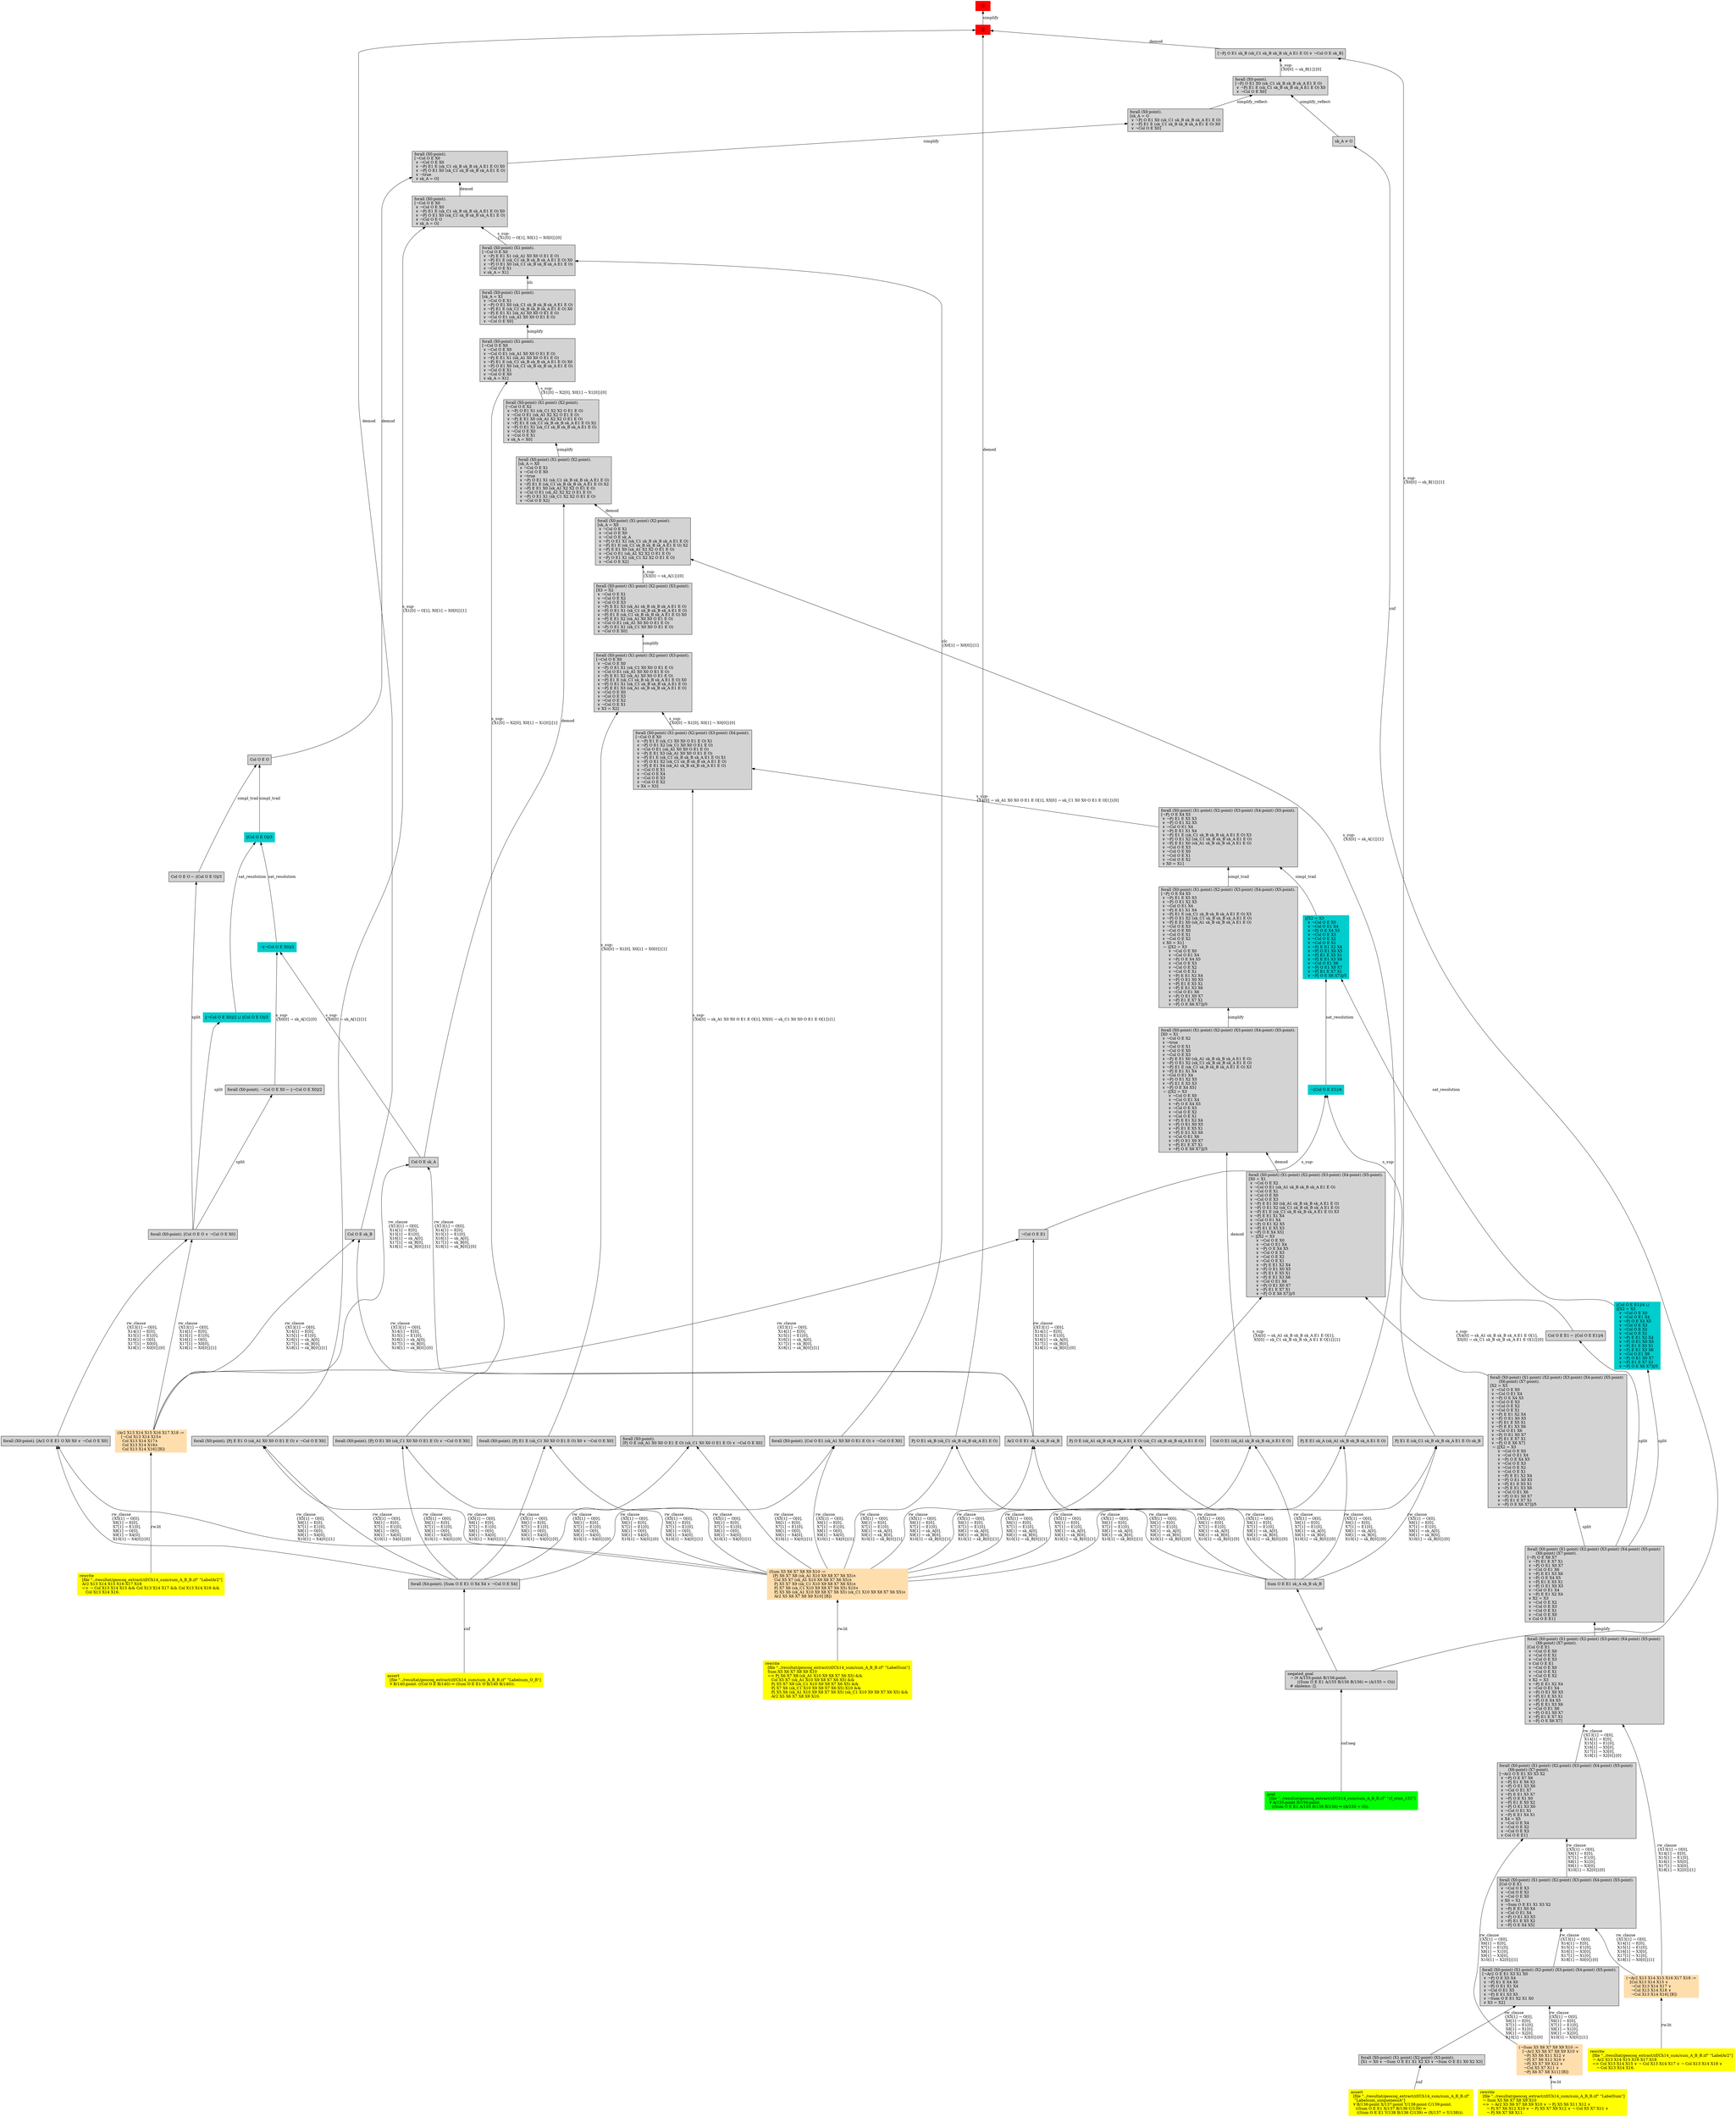 digraph "unsat_graph" {
  vertex_0 [color=red, label="[]", shape=box, style=filled];
  vertex_0 -> vertex_1 [label="simplify", dir="back"];
  vertex_1 [color=red, label="[]", shape=box, style=filled];
  vertex_1 -> vertex_2 [label="demod", dir="back"];
  vertex_2 [shape=box, label="Col O E sk_B\l", style=filled];
  vertex_2 -> vertex_3 [label="rw_clause\l\{X13[1] → O[0], \l X14[1] → E[0], \l X15[1] → E1[0], \l X16[1] → sk_A[0], \l X17[1] → sk_B[0], \l X18[1] → sk_B[0]\}[1]\l", dir="back"];
  vertex_3 [color=navajowhite, shape=box, label="(Ar2 X13 X14 X15 X16 X17 X18 :=\l   [¬Col X13 X14 X15∧\l    Col X13 X14 X17∧\l    Col X13 X14 X18∧\l    Col X13 X14 X16] [B])\l", style=filled];
  vertex_3 -> vertex_4 [label="rw.lit", dir="back"];
  vertex_4 [color=yellow, shape=box, label="rewrite\l  [file \"../resultat/geocoq_extract/zf/Ch14_sum/sum_A_B_B.zf\" \"LabelAr2\"]\l  Ar2 X13 X14 X15 X16 X17 X18\l  =\> ¬ Col X13 X14 X15 && Col X13 X14 X17 && Col X13 X14 X18 && \l     Col X13 X14 X16.\l", style=filled];
  vertex_2 -> vertex_5 [label="rw_clause\l\{X13[1] → O[0], \l X14[1] → E[0], \l X15[1] → E1[0], \l X16[1] → sk_A[0], \l X17[1] → sk_B[0], \l X18[1] → sk_B[0]\}[0]\l", dir="back"];
  vertex_5 [shape=box, label="Ar2 O E E1 sk_A sk_B sk_B\l", style=filled];
  vertex_5 -> vertex_6 [label="rw_clause\l\{X5[1] → O[0], \l X6[1] → E[0], \l X7[1] → E1[0], \l X8[1] → sk_A[0], \l X9[1] → sk_B[0], \l X10[1] → sk_B[0]\}[1]\l", dir="back"];
  vertex_6 [color=navajowhite, shape=box, label="(Sum X5 X6 X7 X8 X9 X10 :=\l   [Pj X6 X7 X8 (sk_A1 X10 X9 X8 X7 X6 X5)∧\l    Col X5 X7 (sk_A1 X10 X9 X8 X7 X6 X5)∧\l    Pj X5 X7 X9 (sk_C1 X10 X9 X8 X7 X6 X5)∧\l    Pj X7 X6 (sk_C1 X10 X9 X8 X7 X6 X5) X10∧\l    Pj X5 X6 (sk_A1 X10 X9 X8 X7 X6 X5) (sk_C1 X10 X9 X8 X7 X6 X5)∧\l    Ar2 X5 X6 X7 X8 X9 X10] [B])\l", style=filled];
  vertex_6 -> vertex_7 [label="rw.lit", dir="back"];
  vertex_7 [color=yellow, shape=box, label="rewrite\l  [file \"../resultat/geocoq_extract/zf/Ch14_sum/sum_A_B_B.zf\" \"LabelSum\"]\l  Sum X5 X6 X7 X8 X9 X10\l  =\> Pj X6 X7 X8 (sk_A1 X10 X9 X8 X7 X6 X5) && \l     Col X5 X7 (sk_A1 X10 X9 X8 X7 X6 X5) && \l     Pj X5 X7 X9 (sk_C1 X10 X9 X8 X7 X6 X5) && \l     Pj X7 X6 (sk_C1 X10 X9 X8 X7 X6 X5) X10 && \l     Pj X5 X6 (sk_A1 X10 X9 X8 X7 X6 X5) (sk_C1 X10 X9 X8 X7 X6 X5) && \l     Ar2 X5 X6 X7 X8 X9 X10.\l", style=filled];
  vertex_5 -> vertex_8 [label="rw_clause\l\{X5[1] → O[0], \l X6[1] → E[0], \l X7[1] → E1[0], \l X8[1] → sk_A[0], \l X9[1] → sk_B[0], \l X10[1] → sk_B[0]\}[0]\l", dir="back"];
  vertex_8 [shape=box, label="Sum O E E1 sk_A sk_B sk_B\l", style=filled];
  vertex_8 -> vertex_9 [label="cnf", dir="back"];
  vertex_9 [shape=box, label="negated_goal\l  ¬ (∀ A/155:point B/156:point.\l        ((Sum O E E1 A/155 B/156 B/156) ⇒ (A/155 = O)))\l  # skolems: [].\l", style=filled];
  vertex_9 -> vertex_10 [label="cnf.neg", dir="back"];
  vertex_10 [color=green, shape=box, label="goal\l  [file \"../resultat/geocoq_extract/zf/Ch14_sum/sum_A_B_B.zf\" \"zf_stmt_132\"]\l  ∀ A/155:point B/156:point.\l    ((Sum O E E1 A/155 B/156 B/156) ⇒ (A/155 = O)).\l", style=filled];
  vertex_1 -> vertex_11 [label="demod", dir="back"];
  vertex_11 [shape=box, label="Pj O E1 sk_B (sk_C1 sk_B sk_B sk_A E1 E O)\l", style=filled];
  vertex_11 -> vertex_6 [label="rw_clause\l\{X5[1] → O[0], \l X6[1] → E[0], \l X7[1] → E1[0], \l X8[1] → sk_A[0], \l X9[1] → sk_B[0], \l X10[1] → sk_B[0]\}[1]\l", dir="back"];
  vertex_11 -> vertex_8 [label="rw_clause\l\{X5[1] → O[0], \l X6[1] → E[0], \l X7[1] → E1[0], \l X8[1] → sk_A[0], \l X9[1] → sk_B[0], \l X10[1] → sk_B[0]\}[0]\l", dir="back"];
  vertex_1 -> vertex_12 [label="demod", dir="back"];
  vertex_12 [shape=box, label="[¬Pj O E1 sk_B (sk_C1 sk_B sk_B sk_A E1 E O) ∨ ¬Col O E sk_B]\l", style=filled];
  vertex_12 -> vertex_13 [label="s_sup-\l\{X0[0] → sk_B[1]\}[0]\l", dir="back"];
  vertex_13 [shape=box, label="forall (X0:point).\l[¬Pj O E1 X0 (sk_C1 sk_B sk_B sk_A E1 E O)\l ∨ ¬Pj E1 E (sk_C1 sk_B sk_B sk_A E1 E O) X0\l ∨ ¬Col O E X0]\l", style=filled];
  vertex_13 -> vertex_14 [label="simplify_reflect-", dir="back"];
  vertex_14 [shape=box, label="sk_A ≠ O\l", style=filled];
  vertex_14 -> vertex_9 [label="cnf", dir="back"];
  vertex_13 -> vertex_15 [label="simplify_reflect-", dir="back"];
  vertex_15 [shape=box, label="forall (X0:point).\l[sk_A = O\l ∨ ¬Pj O E1 X0 (sk_C1 sk_B sk_B sk_A E1 E O)\l ∨ ¬Pj E1 E (sk_C1 sk_B sk_B sk_A E1 E O) X0\l ∨ ¬Col O E X0]\l", style=filled];
  vertex_15 -> vertex_16 [label="simplify", dir="back"];
  vertex_16 [shape=box, label="forall (X0:point).\l[¬Col O E X0\l ∨ ¬Col O E X0\l ∨ ¬Pj E1 E (sk_C1 sk_B sk_B sk_A E1 E O) X0\l ∨ ¬Pj O E1 X0 (sk_C1 sk_B sk_B sk_A E1 E O)\l ∨ ¬true\l ∨ sk_A = O]\l", style=filled];
  vertex_16 -> vertex_17 [label="demod", dir="back"];
  vertex_17 [shape=box, label="Col O E O\l", style=filled];
  vertex_17 -> vertex_18 [label="simpl_trail", dir="back"];
  vertex_18 [color=cyan3, shape=box, label="⟦Col O E O⟧/3\l", style=filled];
  vertex_18 -> vertex_19 [label="sat_resolution", dir="back"];
  vertex_19 [color=cyan3, shape=box, label="¬⟦¬Col O E X0⟧/2\l", style=filled];
  vertex_19 -> vertex_20 [label="s_sup-\l\{X0[0] → sk_A[1]\}[0]\l", dir="back"];
  vertex_20 [shape=box, label="forall (X0:point). ¬Col O E X0 ← ⟦¬Col O E X0⟧/2\l", style=filled];
  vertex_20 -> vertex_21 [label="split", dir="back"];
  vertex_21 [shape=box, label="forall (X0:point). [Col O E O ∨ ¬Col O E X0]\l", style=filled];
  vertex_21 -> vertex_3 [label="rw_clause\l\{X13[1] → O[0], \l X14[1] → E[0], \l X15[1] → E1[0], \l X16[1] → O[0], \l X17[1] → X0[0], \l X18[1] → X0[0]\}[1]\l", dir="back"];
  vertex_21 -> vertex_22 [label="rw_clause\l\{X13[1] → O[0], \l X14[1] → E[0], \l X15[1] → E1[0], \l X16[1] → O[0], \l X17[1] → X0[0], \l X18[1] → X0[0]\}[0]\l", dir="back"];
  vertex_22 [shape=box, label="forall (X0:point). [Ar2 O E E1 O X0 X0 ∨ ¬Col O E X0]\l", style=filled];
  vertex_22 -> vertex_6 [label="rw_clause\l\{X5[1] → O[0], \l X6[1] → E[0], \l X7[1] → E1[0], \l X8[1] → O[0], \l X9[1] → X4[0], \l X10[1] → X4[0]\}[1]\l", dir="back"];
  vertex_22 -> vertex_23 [label="rw_clause\l\{X5[1] → O[0], \l X6[1] → E[0], \l X7[1] → E1[0], \l X8[1] → O[0], \l X9[1] → X4[0], \l X10[1] → X4[0]\}[0]\l", dir="back"];
  vertex_23 [shape=box, label="forall (X4:point). [Sum O E E1 O X4 X4 ∨ ¬Col O E X4]\l", style=filled];
  vertex_23 -> vertex_24 [label="cnf", dir="back"];
  vertex_24 [color=yellow, shape=box, label="assert\l  [file \"../resultat/geocoq_extract/zf/Ch14_sum/sum_A_B_B.zf\" \"Labelsum_O_B\"]\l  ∀ B/140:point. ((Col O E B/140) ⇒ (Sum O E E1 O B/140 B/140)).\l", style=filled];
  vertex_19 -> vertex_25 [label="s_sup-\l\{X0[0] → sk_A[1]\}[1]\l", dir="back"];
  vertex_25 [shape=box, label="Col O E sk_A\l", style=filled];
  vertex_25 -> vertex_3 [label="rw_clause\l\{X13[1] → O[0], \l X14[1] → E[0], \l X15[1] → E1[0], \l X16[1] → sk_A[0], \l X17[1] → sk_B[0], \l X18[1] → sk_B[0]\}[1]\l", dir="back"];
  vertex_25 -> vertex_5 [label="rw_clause\l\{X13[1] → O[0], \l X14[1] → E[0], \l X15[1] → E1[0], \l X16[1] → sk_A[0], \l X17[1] → sk_B[0], \l X18[1] → sk_B[0]\}[0]\l", dir="back"];
  vertex_18 -> vertex_26 [label="sat_resolution", dir="back"];
  vertex_26 [color=cyan3, shape=box, label="⟦¬Col O E X0⟧/2 ⊔ ⟦Col O E O⟧/3\l", style=filled];
  vertex_26 -> vertex_21 [label="split", dir="back"];
  vertex_17 -> vertex_27 [label="simpl_trail", dir="back"];
  vertex_27 [shape=box, label="Col O E O ← ⟦Col O E O⟧/3\l", style=filled];
  vertex_27 -> vertex_21 [label="split", dir="back"];
  vertex_16 -> vertex_28 [label="demod", dir="back"];
  vertex_28 [shape=box, label="forall (X0:point).\l[¬Col O E X0\l ∨ ¬Col O E X0\l ∨ ¬Pj E1 E (sk_C1 sk_B sk_B sk_A E1 E O) X0\l ∨ ¬Pj O E1 X0 (sk_C1 sk_B sk_B sk_A E1 E O)\l ∨ ¬Col O E O\l ∨ sk_A = O]\l", style=filled];
  vertex_28 -> vertex_29 [label="s_sup-\l\{X1[0] → O[1], X0[1] → X0[0]\}[0]\l", dir="back"];
  vertex_29 [shape=box, label="forall (X0:point) (X1:point).\l[¬Col O E X0\l ∨ ¬Pj E E1 X1 (sk_A1 X0 X0 O E1 E O)\l ∨ ¬Pj E1 E (sk_C1 sk_B sk_B sk_A E1 E O) X0\l ∨ ¬Pj O E1 X0 (sk_C1 sk_B sk_B sk_A E1 E O)\l ∨ ¬Col O E X1\l ∨ sk_A = X1]\l", style=filled];
  vertex_29 -> vertex_30 [label="clc\l\{X0[1] → X0[0]\}[1]\l", dir="back"];
  vertex_30 [shape=box, label="forall (X0:point). [Col O E1 (sk_A1 X0 X0 O E1 E O) ∨ ¬Col O E X0]\l", style=filled];
  vertex_30 -> vertex_6 [label="rw_clause\l\{X5[1] → O[0], \l X6[1] → E[0], \l X7[1] → E1[0], \l X8[1] → O[0], \l X9[1] → X4[0], \l X10[1] → X4[0]\}[1]\l", dir="back"];
  vertex_30 -> vertex_23 [label="rw_clause\l\{X5[1] → O[0], \l X6[1] → E[0], \l X7[1] → E1[0], \l X8[1] → O[0], \l X9[1] → X4[0], \l X10[1] → X4[0]\}[0]\l", dir="back"];
  vertex_29 -> vertex_31 [label="clc", dir="back"];
  vertex_31 [shape=box, label="forall (X0:point) (X1:point).\l[sk_A = X1\l ∨ ¬Col O E X1\l ∨ ¬Pj O E1 X0 (sk_C1 sk_B sk_B sk_A E1 E O)\l ∨ ¬Pj E1 E (sk_C1 sk_B sk_B sk_A E1 E O) X0\l ∨ ¬Pj E E1 X1 (sk_A1 X0 X0 O E1 E O)\l ∨ ¬Col O E1 (sk_A1 X0 X0 O E1 E O)\l ∨ ¬Col O E X0]\l", style=filled];
  vertex_31 -> vertex_32 [label="simplify", dir="back"];
  vertex_32 [shape=box, label="forall (X0:point) (X1:point).\l[¬Col O E X0\l ∨ ¬Col O E X0\l ∨ ¬Col O E1 (sk_A1 X0 X0 O E1 E O)\l ∨ ¬Pj E E1 X1 (sk_A1 X0 X0 O E1 E O)\l ∨ ¬Pj E1 E (sk_C1 sk_B sk_B sk_A E1 E O) X0\l ∨ ¬Pj O E1 X0 (sk_C1 sk_B sk_B sk_A E1 E O)\l ∨ ¬Col O E X1\l ∨ ¬Col O E X0\l ∨ sk_A = X1]\l", style=filled];
  vertex_32 -> vertex_33 [label="s_sup-\l\{X1[0] → X2[0], X0[1] → X1[0]\}[0]\l", dir="back"];
  vertex_33 [shape=box, label="forall (X0:point) (X1:point) (X2:point).\l[¬Col O E X2\l ∨ ¬Pj O E1 X1 (sk_C1 X2 X2 O E1 E O)\l ∨ ¬Col O E1 (sk_A1 X2 X2 O E1 E O)\l ∨ ¬Pj E E1 X0 (sk_A1 X2 X2 O E1 E O)\l ∨ ¬Pj E1 E (sk_C1 sk_B sk_B sk_A E1 E O) X2\l ∨ ¬Pj O E1 X1 (sk_C1 sk_B sk_B sk_A E1 E O)\l ∨ ¬Col O E X0\l ∨ ¬Col O E X1\l ∨ sk_A = X0]\l", style=filled];
  vertex_33 -> vertex_34 [label="simplify", dir="back"];
  vertex_34 [shape=box, label="forall (X0:point) (X1:point) (X2:point).\l[sk_A = X0\l ∨ ¬Col O E X1\l ∨ ¬Col O E X0\l ∨ ¬true\l ∨ ¬Pj O E1 X1 (sk_C1 sk_B sk_B sk_A E1 E O)\l ∨ ¬Pj E1 E (sk_C1 sk_B sk_B sk_A E1 E O) X2\l ∨ ¬Pj E E1 X0 (sk_A1 X2 X2 O E1 E O)\l ∨ ¬Col O E1 (sk_A1 X2 X2 O E1 E O)\l ∨ ¬Pj O E1 X1 (sk_C1 X2 X2 O E1 E O)\l ∨ ¬Col O E X2]\l", style=filled];
  vertex_34 -> vertex_25 [label="demod", dir="back"];
  vertex_34 -> vertex_35 [label="demod", dir="back"];
  vertex_35 [shape=box, label="forall (X0:point) (X1:point) (X2:point).\l[sk_A = X0\l ∨ ¬Col O E X1\l ∨ ¬Col O E X0\l ∨ ¬Col O E sk_A\l ∨ ¬Pj O E1 X1 (sk_C1 sk_B sk_B sk_A E1 E O)\l ∨ ¬Pj E1 E (sk_C1 sk_B sk_B sk_A E1 E O) X2\l ∨ ¬Pj E E1 X0 (sk_A1 X2 X2 O E1 E O)\l ∨ ¬Col O E1 (sk_A1 X2 X2 O E1 E O)\l ∨ ¬Pj O E1 X1 (sk_C1 X2 X2 O E1 E O)\l ∨ ¬Col O E X2]\l", style=filled];
  vertex_35 -> vertex_36 [label="s_sup-\l\{X3[0] → sk_A[1]\}[0]\l", dir="back"];
  vertex_36 [shape=box, label="forall (X0:point) (X1:point) (X2:point) (X3:point).\l[X3 = X2\l ∨ ¬Col O E X1\l ∨ ¬Col O E X2\l ∨ ¬Col O E X3\l ∨ ¬Pj E E1 X3 (sk_A1 sk_B sk_B sk_A E1 E O)\l ∨ ¬Pj O E1 X1 (sk_C1 sk_B sk_B sk_A E1 E O)\l ∨ ¬Pj E1 E (sk_C1 sk_B sk_B sk_A E1 E O) X0\l ∨ ¬Pj E E1 X2 (sk_A1 X0 X0 O E1 E O)\l ∨ ¬Col O E1 (sk_A1 X0 X0 O E1 E O)\l ∨ ¬Pj O E1 X1 (sk_C1 X0 X0 O E1 E O)\l ∨ ¬Col O E X0]\l", style=filled];
  vertex_36 -> vertex_37 [label="simplify", dir="back"];
  vertex_37 [shape=box, label="forall (X0:point) (X1:point) (X2:point) (X3:point).\l[¬Col O E X0\l ∨ ¬Col O E X0\l ∨ ¬Pj O E1 X1 (sk_C1 X0 X0 O E1 E O)\l ∨ ¬Col O E1 (sk_A1 X0 X0 O E1 E O)\l ∨ ¬Pj E E1 X2 (sk_A1 X0 X0 O E1 E O)\l ∨ ¬Pj E1 E (sk_C1 sk_B sk_B sk_A E1 E O) X0\l ∨ ¬Pj O E1 X1 (sk_C1 sk_B sk_B sk_A E1 E O)\l ∨ ¬Pj E E1 X3 (sk_A1 sk_B sk_B sk_A E1 E O)\l ∨ ¬Col O E X0\l ∨ ¬Col O E X3\l ∨ ¬Col O E X2\l ∨ ¬Col O E X1\l ∨ X3 = X2]\l", style=filled];
  vertex_37 -> vertex_38 [label="s_sup-\l\{X0[0] → X1[0], X0[1] → X0[0]\}[0]\l", dir="back"];
  vertex_38 [shape=box, label="forall (X0:point) (X1:point) (X2:point) (X3:point) (X4:point).\l[¬Col O E X0\l ∨ ¬Pj E1 E (sk_C1 X0 X0 O E1 E O) X1\l ∨ ¬Pj O E1 X2 (sk_C1 X0 X0 O E1 E O)\l ∨ ¬Col O E1 (sk_A1 X0 X0 O E1 E O)\l ∨ ¬Pj E E1 X3 (sk_A1 X0 X0 O E1 E O)\l ∨ ¬Pj E1 E (sk_C1 sk_B sk_B sk_A E1 E O) X1\l ∨ ¬Pj O E1 X2 (sk_C1 sk_B sk_B sk_A E1 E O)\l ∨ ¬Pj E E1 X4 (sk_A1 sk_B sk_B sk_A E1 E O)\l ∨ ¬Col O E X1\l ∨ ¬Col O E X4\l ∨ ¬Col O E X3\l ∨ ¬Col O E X2\l ∨ X4 = X3]\l", style=filled];
  vertex_38 -> vertex_39 [label="s_sup-\l\{X4[0] → sk_A1 X0 X0 O E1 E O[1], X5[0] → sk_C1 X0 X0 O E1 E O[1]\}[0]\l", dir="back"];
  vertex_39 [shape=box, label="forall (X0:point) (X1:point) (X2:point) (X3:point) (X4:point) (X5:point).\l[¬Pj O E X4 X5\l ∨ ¬Pj E1 E X5 X3\l ∨ ¬Pj O E1 X2 X5\l ∨ ¬Col O E1 X4\l ∨ ¬Pj E E1 X1 X4\l ∨ ¬Pj E1 E (sk_C1 sk_B sk_B sk_A E1 E O) X3\l ∨ ¬Pj O E1 X2 (sk_C1 sk_B sk_B sk_A E1 E O)\l ∨ ¬Pj E E1 X0 (sk_A1 sk_B sk_B sk_A E1 E O)\l ∨ ¬Col O E X3\l ∨ ¬Col O E X0\l ∨ ¬Col O E X1\l ∨ ¬Col O E X2\l ∨ X0 = X1]\l", style=filled];
  vertex_39 -> vertex_40 [label="simpl_trail", dir="back"];
  vertex_40 [color=cyan3, shape=box, label="⟦[X2 = X3\l  ∨ ¬Col O E X0\l  ∨ ¬Col O E1 X4\l  ∨ ¬Pj O E X4 X5\l  ∨ ¬Col O E X3\l  ∨ ¬Col O E X2\l  ∨ ¬Col O E X1\l  ∨ ¬Pj E E1 X2 X4\l  ∨ ¬Pj O E1 X0 X5\l  ∨ ¬Pj E1 E X5 X1\l  ∨ ¬Pj E E1 X3 X6\l  ∨ ¬Col O E1 X6\l  ∨ ¬Pj O E1 X0 X7\l  ∨ ¬Pj E1 E X7 X1\l  ∨ ¬Pj O E X6 X7]⟧/5\l", style=filled];
  vertex_40 -> vertex_41 [label="sat_resolution", dir="back"];
  vertex_41 [color=cyan3, shape=box, label="¬⟦Col O E E1⟧/4\l", style=filled];
  vertex_41 -> vertex_42 [label="s_sup-\l", dir="back"];
  vertex_42 [shape=box, label="¬Col O E E1\l", style=filled];
  vertex_42 -> vertex_3 [label="rw_clause\l\{X13[1] → O[0], \l X14[1] → E[0], \l X15[1] → E1[0], \l X16[1] → sk_A[0], \l X17[1] → sk_B[0], \l X18[1] → sk_B[0]\}[1]\l", dir="back"];
  vertex_42 -> vertex_5 [label="rw_clause\l\{X13[1] → O[0], \l X14[1] → E[0], \l X15[1] → E1[0], \l X16[1] → sk_A[0], \l X17[1] → sk_B[0], \l X18[1] → sk_B[0]\}[0]\l", dir="back"];
  vertex_41 -> vertex_43 [label="s_sup-\l", dir="back"];
  vertex_43 [shape=box, label="Col O E E1 ← ⟦Col O E E1⟧/4\l", style=filled];
  vertex_43 -> vertex_44 [label="split", dir="back"];
  vertex_44 [shape=box, label="forall (X0:point) (X1:point) (X2:point) (X3:point) (X4:point) (X5:point) \l       (X6:point) (X7:point).\l[¬Pj O E X6 X7\l ∨ ¬Pj E1 E X7 X1\l ∨ ¬Pj O E1 X0 X7\l ∨ ¬Col O E1 X6\l ∨ ¬Pj E E1 X3 X6\l ∨ ¬Pj O E X4 X5\l ∨ ¬Pj E1 E X5 X1\l ∨ ¬Pj O E1 X0 X5\l ∨ ¬Col O E1 X4\l ∨ ¬Pj E E1 X2 X4\l ∨ X2 = X3\l ∨ ¬Col O E X2\l ∨ ¬Col O E X3\l ∨ ¬Col O E X1\l ∨ ¬Col O E X0\l ∨ Col O E E1]\l", style=filled];
  vertex_44 -> vertex_45 [label="simplify", dir="back"];
  vertex_45 [shape=box, label="forall (X0:point) (X1:point) (X2:point) (X3:point) (X4:point) (X5:point) \l       (X6:point) (X7:point).\l[Col O E E1\l ∨ ¬Col O E X0\l ∨ ¬Col O E X1\l ∨ ¬Col O E X3\l ∨ Col O E E1\l ∨ ¬Col O E X0\l ∨ ¬Col O E X1\l ∨ ¬Col O E X2\l ∨ X2 = X3\l ∨ ¬Pj E E1 X2 X4\l ∨ ¬Col O E1 X4\l ∨ ¬Pj O E1 X0 X5\l ∨ ¬Pj E1 E X5 X1\l ∨ ¬Pj O E X4 X5\l ∨ ¬Pj E E1 X3 X6\l ∨ ¬Col O E1 X6\l ∨ ¬Pj O E1 X0 X7\l ∨ ¬Pj E1 E X7 X1\l ∨ ¬Pj O E X6 X7]\l", style=filled];
  vertex_45 -> vertex_46 [label="rw_clause\l\{X13[1] → O[0], \l X14[1] → E[0], \l X15[1] → E1[0], \l X16[1] → X5[0], \l X17[1] → X3[0], \l X18[1] → X2[0]\}[1]\l", dir="back"];
  vertex_46 [color=navajowhite, shape=box, label="(¬Ar2 X13 X14 X15 X16 X17 X18 :=\l   [Col X13 X14 X15 ∨ \l    ¬Col X13 X14 X17 ∨ \l    ¬Col X13 X14 X18 ∨ \l    ¬Col X13 X14 X16] [B])\l", style=filled];
  vertex_46 -> vertex_47 [label="rw.lit", dir="back"];
  vertex_47 [color=yellow, shape=box, label="rewrite\l  [file \"../resultat/geocoq_extract/zf/Ch14_sum/sum_A_B_B.zf\" \"LabelAr2\"]\l  ¬ Ar2 X13 X14 X15 X16 X17 X18\l  =\> Col X13 X14 X15 ∨ ¬ Col X13 X14 X17 ∨ ¬ Col X13 X14 X18 ∨ \l     ¬ Col X13 X14 X16.\l", style=filled];
  vertex_45 -> vertex_48 [label="rw_clause\l\{X13[1] → O[0], \l X14[1] → E[0], \l X15[1] → E1[0], \l X16[1] → X5[0], \l X17[1] → X3[0], \l X18[1] → X2[0]\}[0]\l", dir="back"];
  vertex_48 [shape=box, label="forall (X0:point) (X1:point) (X2:point) (X3:point) (X4:point) (X5:point) \l       (X6:point) (X7:point).\l[¬Ar2 O E E1 X5 X3 X2\l ∨ ¬Pj O E X7 X6\l ∨ ¬Pj E1 E X6 X2\l ∨ ¬Pj O E1 X3 X6\l ∨ ¬Col O E1 X7\l ∨ ¬Pj E E1 X5 X7\l ∨ ¬Pj O E X1 X0\l ∨ ¬Pj E1 E X0 X2\l ∨ ¬Pj O E1 X3 X0\l ∨ ¬Col O E1 X1\l ∨ ¬Pj E E1 X4 X1\l ∨ X4 = X5\l ∨ ¬Col O E X4\l ∨ ¬Col O E X2\l ∨ ¬Col O E X3\l ∨ Col O E E1]\l", style=filled];
  vertex_48 -> vertex_49 [label="rw_clause\l\{X5[1] → O[0], \l X6[1] → E[0], \l X7[1] → E1[0], \l X8[1] → X1[0], \l X9[1] → X3[0], \l X10[1] → X2[0]\}[1]\l", dir="back"];
  vertex_49 [color=navajowhite, shape=box, label="(¬Sum X5 X6 X7 X8 X9 X10 :=\l   [¬Ar2 X5 X6 X7 X8 X9 X10 ∨ \l    ¬Pj X5 X6 X11 X12 ∨ \l    ¬Pj X7 X6 X12 X10 ∨ \l    ¬Pj X5 X7 X9 X12 ∨ \l    ¬Col X5 X7 X11 ∨ \l    ¬Pj X6 X7 X8 X11] [B])\l", style=filled];
  vertex_49 -> vertex_50 [label="rw.lit", dir="back"];
  vertex_50 [color=yellow, shape=box, label="rewrite\l  [file \"../resultat/geocoq_extract/zf/Ch14_sum/sum_A_B_B.zf\" \"LabelSum\"]\l  ¬ Sum X5 X6 X7 X8 X9 X10\l  =\> ¬ Ar2 X5 X6 X7 X8 X9 X10 ∨ ¬ Pj X5 X6 X11 X12 ∨ \l     ¬ Pj X7 X6 X12 X10 ∨ ¬ Pj X5 X7 X9 X12 ∨ ¬ Col X5 X7 X11 ∨ \l     ¬ Pj X6 X7 X8 X11.\l", style=filled];
  vertex_48 -> vertex_51 [label="rw_clause\l\{X5[1] → O[0], \l X6[1] → E[0], \l X7[1] → E1[0], \l X8[1] → X1[0], \l X9[1] → X3[0], \l X10[1] → X2[0]\}[0]\l", dir="back"];
  vertex_51 [shape=box, label="forall (X0:point) (X1:point) (X2:point) (X3:point) (X4:point) (X5:point).\l[Col O E E1\l ∨ ¬Col O E X3\l ∨ ¬Col O E X2\l ∨ ¬Col O E X0\l ∨ X0 = X1\l ∨ ¬Sum O E E1 X1 X3 X2\l ∨ ¬Pj E E1 X0 X4\l ∨ ¬Col O E1 X4\l ∨ ¬Pj O E1 X3 X5\l ∨ ¬Pj E1 E X5 X2\l ∨ ¬Pj O E X4 X5]\l", style=filled];
  vertex_51 -> vertex_46 [label="rw_clause\l\{X13[1] → O[0], \l X14[1] → E[0], \l X15[1] → E1[0], \l X16[1] → X3[0], \l X17[1] → X1[0], \l X18[1] → X0[0]\}[1]\l", dir="back"];
  vertex_51 -> vertex_52 [label="rw_clause\l\{X13[1] → O[0], \l X14[1] → E[0], \l X15[1] → E1[0], \l X16[1] → X3[0], \l X17[1] → X1[0], \l X18[1] → X0[0]\}[0]\l", dir="back"];
  vertex_52 [shape=box, label="forall (X0:point) (X1:point) (X2:point) (X3:point) (X4:point) (X5:point).\l[¬Ar2 O E E1 X3 X1 X0\l ∨ ¬Pj O E X5 X4\l ∨ ¬Pj E1 E X4 X0\l ∨ ¬Pj O E1 X1 X4\l ∨ ¬Col O E1 X5\l ∨ ¬Pj E E1 X3 X5\l ∨ ¬Sum O E E1 X2 X1 X0\l ∨ X3 = X2]\l", style=filled];
  vertex_52 -> vertex_49 [label="rw_clause\l\{X5[1] → O[0], \l X6[1] → E[0], \l X7[1] → E1[0], \l X8[1] → X1[0], \l X9[1] → X2[0], \l X10[1] → X3[0]\}[1]\l", dir="back"];
  vertex_52 -> vertex_53 [label="rw_clause\l\{X5[1] → O[0], \l X6[1] → E[0], \l X7[1] → E1[0], \l X8[1] → X1[0], \l X9[1] → X2[0], \l X10[1] → X3[0]\}[0]\l", dir="back"];
  vertex_53 [shape=box, label="forall (X0:point) (X1:point) (X2:point) (X3:point).\l[X1 = X0 ∨ ¬Sum O E E1 X1 X2 X3 ∨ ¬Sum O E E1 X0 X2 X3]\l", style=filled];
  vertex_53 -> vertex_54 [label="cnf", dir="back"];
  vertex_54 [color=yellow, shape=box, label="assert\l  [file \"../resultat/geocoq_extract/zf/Ch14_sum/sum_A_B_B.zf\" \l   \"Labelsum_uniquenessA\"]\l  ∀ B/136:point X/137:point Y/138:point C/139:point.\l    ((Sum O E E1 X/137 B/136 C/139) ⇒\l     ((Sum O E E1 Y/138 B/136 C/139) ⇒ (X/137 = Y/138))).\l", style=filled];
  vertex_40 -> vertex_55 [label="sat_resolution", dir="back"];
  vertex_55 [color=cyan3, shape=box, label="⟦Col O E E1⟧/4 ⊔ \l⟦[X2 = X3\l  ∨ ¬Col O E X0\l  ∨ ¬Col O E1 X4\l  ∨ ¬Pj O E X4 X5\l  ∨ ¬Col O E X3\l  ∨ ¬Col O E X2\l  ∨ ¬Col O E X1\l  ∨ ¬Pj E E1 X2 X4\l  ∨ ¬Pj O E1 X0 X5\l  ∨ ¬Pj E1 E X5 X1\l  ∨ ¬Pj E E1 X3 X6\l  ∨ ¬Col O E1 X6\l  ∨ ¬Pj O E1 X0 X7\l  ∨ ¬Pj E1 E X7 X1\l  ∨ ¬Pj O E X6 X7]⟧/5\l", style=filled];
  vertex_55 -> vertex_44 [label="split", dir="back"];
  vertex_39 -> vertex_56 [label="simpl_trail", dir="back"];
  vertex_56 [shape=box, label="forall (X0:point) (X1:point) (X2:point) (X3:point) (X4:point) (X5:point).\l[¬Pj O E X4 X5\l ∨ ¬Pj E1 E X5 X3\l ∨ ¬Pj O E1 X2 X5\l ∨ ¬Col O E1 X4\l ∨ ¬Pj E E1 X1 X4\l ∨ ¬Pj E1 E (sk_C1 sk_B sk_B sk_A E1 E O) X3\l ∨ ¬Pj O E1 X2 (sk_C1 sk_B sk_B sk_A E1 E O)\l ∨ ¬Pj E E1 X0 (sk_A1 sk_B sk_B sk_A E1 E O)\l ∨ ¬Col O E X3\l ∨ ¬Col O E X0\l ∨ ¬Col O E X1\l ∨ ¬Col O E X2\l ∨ X0 = X1]\l  ← ⟦[X2 = X3\l      ∨ ¬Col O E X0\l      ∨ ¬Col O E1 X4\l      ∨ ¬Pj O E X4 X5\l      ∨ ¬Col O E X3\l      ∨ ¬Col O E X2\l      ∨ ¬Col O E X1\l      ∨ ¬Pj E E1 X2 X4\l      ∨ ¬Pj O E1 X0 X5\l      ∨ ¬Pj E1 E X5 X1\l      ∨ ¬Pj E E1 X3 X6\l      ∨ ¬Col O E1 X6\l      ∨ ¬Pj O E1 X0 X7\l      ∨ ¬Pj E1 E X7 X1\l      ∨ ¬Pj O E X6 X7]⟧/5\l", style=filled];
  vertex_56 -> vertex_57 [label="simplify", dir="back"];
  vertex_57 [shape=box, label="forall (X0:point) (X1:point) (X2:point) (X3:point) (X4:point) (X5:point).\l[X0 = X1\l ∨ ¬Col O E X2\l ∨ ¬true\l ∨ ¬Col O E X1\l ∨ ¬Col O E X0\l ∨ ¬Col O E X3\l ∨ ¬Pj E E1 X0 (sk_A1 sk_B sk_B sk_A E1 E O)\l ∨ ¬Pj O E1 X2 (sk_C1 sk_B sk_B sk_A E1 E O)\l ∨ ¬Pj E1 E (sk_C1 sk_B sk_B sk_A E1 E O) X3\l ∨ ¬Pj E E1 X1 X4\l ∨ ¬Col O E1 X4\l ∨ ¬Pj O E1 X2 X5\l ∨ ¬Pj E1 E X5 X3\l ∨ ¬Pj O E X4 X5]\l  ← ⟦[X2 = X3\l      ∨ ¬Col O E X0\l      ∨ ¬Col O E1 X4\l      ∨ ¬Pj O E X4 X5\l      ∨ ¬Col O E X3\l      ∨ ¬Col O E X2\l      ∨ ¬Col O E X1\l      ∨ ¬Pj E E1 X2 X4\l      ∨ ¬Pj O E1 X0 X5\l      ∨ ¬Pj E1 E X5 X1\l      ∨ ¬Pj E E1 X3 X6\l      ∨ ¬Col O E1 X6\l      ∨ ¬Pj O E1 X0 X7\l      ∨ ¬Pj E1 E X7 X1\l      ∨ ¬Pj O E X6 X7]⟧/5\l", style=filled];
  vertex_57 -> vertex_58 [label="demod", dir="back"];
  vertex_58 [shape=box, label="Col O E1 (sk_A1 sk_B sk_B sk_A E1 E O)\l", style=filled];
  vertex_58 -> vertex_6 [label="rw_clause\l\{X5[1] → O[0], \l X6[1] → E[0], \l X7[1] → E1[0], \l X8[1] → sk_A[0], \l X9[1] → sk_B[0], \l X10[1] → sk_B[0]\}[1]\l", dir="back"];
  vertex_58 -> vertex_8 [label="rw_clause\l\{X5[1] → O[0], \l X6[1] → E[0], \l X7[1] → E1[0], \l X8[1] → sk_A[0], \l X9[1] → sk_B[0], \l X10[1] → sk_B[0]\}[0]\l", dir="back"];
  vertex_57 -> vertex_59 [label="demod", dir="back"];
  vertex_59 [shape=box, label="forall (X0:point) (X1:point) (X2:point) (X3:point) (X4:point) (X5:point).\l[X0 = X1\l ∨ ¬Col O E X2\l ∨ ¬Col O E1 (sk_A1 sk_B sk_B sk_A E1 E O)\l ∨ ¬Col O E X1\l ∨ ¬Col O E X0\l ∨ ¬Col O E X3\l ∨ ¬Pj E E1 X0 (sk_A1 sk_B sk_B sk_A E1 E O)\l ∨ ¬Pj O E1 X2 (sk_C1 sk_B sk_B sk_A E1 E O)\l ∨ ¬Pj E1 E (sk_C1 sk_B sk_B sk_A E1 E O) X3\l ∨ ¬Pj E E1 X1 X4\l ∨ ¬Col O E1 X4\l ∨ ¬Pj O E1 X2 X5\l ∨ ¬Pj E1 E X5 X3\l ∨ ¬Pj O E X4 X5]\l  ← ⟦[X2 = X3\l      ∨ ¬Col O E X0\l      ∨ ¬Col O E1 X4\l      ∨ ¬Pj O E X4 X5\l      ∨ ¬Col O E X3\l      ∨ ¬Col O E X2\l      ∨ ¬Col O E X1\l      ∨ ¬Pj E E1 X2 X4\l      ∨ ¬Pj O E1 X0 X5\l      ∨ ¬Pj E1 E X5 X1\l      ∨ ¬Pj E E1 X3 X6\l      ∨ ¬Col O E1 X6\l      ∨ ¬Pj O E1 X0 X7\l      ∨ ¬Pj E1 E X7 X1\l      ∨ ¬Pj O E X6 X7]⟧/5\l", style=filled];
  vertex_59 -> vertex_60 [label="s_sup-\l\{X4[0] → sk_A1 sk_B sk_B sk_A E1 E O[1], \l X5[0] → sk_C1 sk_B sk_B sk_A E1 E O[1]\}[0]\l", dir="back"];
  vertex_60 [shape=box, label="forall (X0:point) (X1:point) (X2:point) (X3:point) (X4:point) (X5:point) \l       (X6:point) (X7:point).\l[X2 = X3\l ∨ ¬Col O E X0\l ∨ ¬Col O E1 X4\l ∨ ¬Pj O E X4 X5\l ∨ ¬Col O E X3\l ∨ ¬Col O E X2\l ∨ ¬Col O E X1\l ∨ ¬Pj E E1 X2 X4\l ∨ ¬Pj O E1 X0 X5\l ∨ ¬Pj E1 E X5 X1\l ∨ ¬Pj E E1 X3 X6\l ∨ ¬Col O E1 X6\l ∨ ¬Pj O E1 X0 X7\l ∨ ¬Pj E1 E X7 X1\l ∨ ¬Pj O E X6 X7]\l  ← ⟦[X2 = X3\l      ∨ ¬Col O E X0\l      ∨ ¬Col O E1 X4\l      ∨ ¬Pj O E X4 X5\l      ∨ ¬Col O E X3\l      ∨ ¬Col O E X2\l      ∨ ¬Col O E X1\l      ∨ ¬Pj E E1 X2 X4\l      ∨ ¬Pj O E1 X0 X5\l      ∨ ¬Pj E1 E X5 X1\l      ∨ ¬Pj E E1 X3 X6\l      ∨ ¬Col O E1 X6\l      ∨ ¬Pj O E1 X0 X7\l      ∨ ¬Pj E1 E X7 X1\l      ∨ ¬Pj O E X6 X7]⟧/5\l", style=filled];
  vertex_60 -> vertex_44 [label="split", dir="back"];
  vertex_59 -> vertex_61 [label="s_sup-\l\{X4[0] → sk_A1 sk_B sk_B sk_A E1 E O[1], \l X5[0] → sk_C1 sk_B sk_B sk_A E1 E O[1]\}[1]\l", dir="back"];
  vertex_61 [shape=box, label="Pj O E (sk_A1 sk_B sk_B sk_A E1 E O) (sk_C1 sk_B sk_B sk_A E1 E O)\l", style=filled];
  vertex_61 -> vertex_6 [label="rw_clause\l\{X5[1] → O[0], \l X6[1] → E[0], \l X7[1] → E1[0], \l X8[1] → sk_A[0], \l X9[1] → sk_B[0], \l X10[1] → sk_B[0]\}[1]\l", dir="back"];
  vertex_61 -> vertex_8 [label="rw_clause\l\{X5[1] → O[0], \l X6[1] → E[0], \l X7[1] → E1[0], \l X8[1] → sk_A[0], \l X9[1] → sk_B[0], \l X10[1] → sk_B[0]\}[0]\l", dir="back"];
  vertex_38 -> vertex_62 [label="s_sup-\l\{X4[0] → sk_A1 X0 X0 O E1 E O[1], X5[0] → sk_C1 X0 X0 O E1 E O[1]\}[1]\l", dir="back"];
  vertex_62 [shape=box, label="forall (X0:point).\l[Pj O E (sk_A1 X0 X0 O E1 E O) (sk_C1 X0 X0 O E1 E O) ∨ ¬Col O E X0]\l", style=filled];
  vertex_62 -> vertex_6 [label="rw_clause\l\{X5[1] → O[0], \l X6[1] → E[0], \l X7[1] → E1[0], \l X8[1] → O[0], \l X9[1] → X4[0], \l X10[1] → X4[0]\}[1]\l", dir="back"];
  vertex_62 -> vertex_23 [label="rw_clause\l\{X5[1] → O[0], \l X6[1] → E[0], \l X7[1] → E1[0], \l X8[1] → O[0], \l X9[1] → X4[0], \l X10[1] → X4[0]\}[0]\l", dir="back"];
  vertex_37 -> vertex_63 [label="s_sup-\l\{X0[0] → X1[0], X0[1] → X0[0]\}[1]\l", dir="back"];
  vertex_63 [shape=box, label="forall (X0:point). [Pj E1 E (sk_C1 X0 X0 O E1 E O) X0 ∨ ¬Col O E X0]\l", style=filled];
  vertex_63 -> vertex_6 [label="rw_clause\l\{X5[1] → O[0], \l X6[1] → E[0], \l X7[1] → E1[0], \l X8[1] → O[0], \l X9[1] → X4[0], \l X10[1] → X4[0]\}[1]\l", dir="back"];
  vertex_63 -> vertex_23 [label="rw_clause\l\{X5[1] → O[0], \l X6[1] → E[0], \l X7[1] → E1[0], \l X8[1] → O[0], \l X9[1] → X4[0], \l X10[1] → X4[0]\}[0]\l", dir="back"];
  vertex_35 -> vertex_64 [label="s_sup-\l\{X3[0] → sk_A[1]\}[1]\l", dir="back"];
  vertex_64 [shape=box, label="Pj E E1 sk_A (sk_A1 sk_B sk_B sk_A E1 E O)\l", style=filled];
  vertex_64 -> vertex_6 [label="rw_clause\l\{X5[1] → O[0], \l X6[1] → E[0], \l X7[1] → E1[0], \l X8[1] → sk_A[0], \l X9[1] → sk_B[0], \l X10[1] → sk_B[0]\}[1]\l", dir="back"];
  vertex_64 -> vertex_8 [label="rw_clause\l\{X5[1] → O[0], \l X6[1] → E[0], \l X7[1] → E1[0], \l X8[1] → sk_A[0], \l X9[1] → sk_B[0], \l X10[1] → sk_B[0]\}[0]\l", dir="back"];
  vertex_32 -> vertex_65 [label="s_sup-\l\{X1[0] → X2[0], X0[1] → X1[0]\}[1]\l", dir="back"];
  vertex_65 [shape=box, label="forall (X0:point). [Pj O E1 X0 (sk_C1 X0 X0 O E1 E O) ∨ ¬Col O E X0]\l", style=filled];
  vertex_65 -> vertex_6 [label="rw_clause\l\{X5[1] → O[0], \l X6[1] → E[0], \l X7[1] → E1[0], \l X8[1] → O[0], \l X9[1] → X4[0], \l X10[1] → X4[0]\}[1]\l", dir="back"];
  vertex_65 -> vertex_23 [label="rw_clause\l\{X5[1] → O[0], \l X6[1] → E[0], \l X7[1] → E1[0], \l X8[1] → O[0], \l X9[1] → X4[0], \l X10[1] → X4[0]\}[0]\l", dir="back"];
  vertex_28 -> vertex_66 [label="s_sup-\l\{X1[0] → O[1], X0[1] → X0[0]\}[1]\l", dir="back"];
  vertex_66 [shape=box, label="forall (X0:point). [Pj E E1 O (sk_A1 X0 X0 O E1 E O) ∨ ¬Col O E X0]\l", style=filled];
  vertex_66 -> vertex_6 [label="rw_clause\l\{X5[1] → O[0], \l X6[1] → E[0], \l X7[1] → E1[0], \l X8[1] → O[0], \l X9[1] → X4[0], \l X10[1] → X4[0]\}[1]\l", dir="back"];
  vertex_66 -> vertex_23 [label="rw_clause\l\{X5[1] → O[0], \l X6[1] → E[0], \l X7[1] → E1[0], \l X8[1] → O[0], \l X9[1] → X4[0], \l X10[1] → X4[0]\}[0]\l", dir="back"];
  vertex_12 -> vertex_67 [label="s_sup-\l\{X0[0] → sk_B[1]\}[1]\l", dir="back"];
  vertex_67 [shape=box, label="Pj E1 E (sk_C1 sk_B sk_B sk_A E1 E O) sk_B\l", style=filled];
  vertex_67 -> vertex_6 [label="rw_clause\l\{X5[1] → O[0], \l X6[1] → E[0], \l X7[1] → E1[0], \l X8[1] → sk_A[0], \l X9[1] → sk_B[0], \l X10[1] → sk_B[0]\}[1]\l", dir="back"];
  vertex_67 -> vertex_8 [label="rw_clause\l\{X5[1] → O[0], \l X6[1] → E[0], \l X7[1] → E1[0], \l X8[1] → sk_A[0], \l X9[1] → sk_B[0], \l X10[1] → sk_B[0]\}[0]\l", dir="back"];
  }


